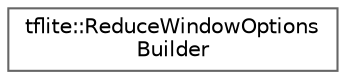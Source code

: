 digraph "Graphical Class Hierarchy"
{
 // LATEX_PDF_SIZE
  bgcolor="transparent";
  edge [fontname=Helvetica,fontsize=10,labelfontname=Helvetica,labelfontsize=10];
  node [fontname=Helvetica,fontsize=10,shape=box,height=0.2,width=0.4];
  rankdir="LR";
  Node0 [id="Node000000",label="tflite::ReduceWindowOptions\lBuilder",height=0.2,width=0.4,color="grey40", fillcolor="white", style="filled",URL="$structtflite_1_1_reduce_window_options_builder.html",tooltip=" "];
}
